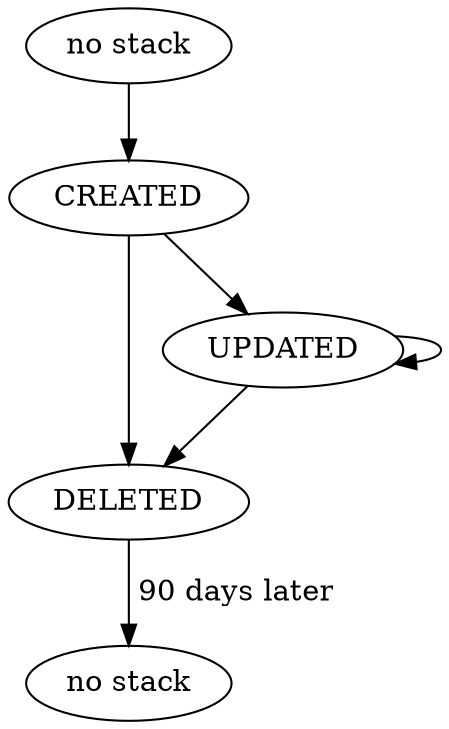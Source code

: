 digraph toplevel {

  before_existence [ label="no stack" ]
  after_existence [ label="no stack" ]

  CREATED
  DELETED
  UPDATED

  before_existence ->  CREATED

  CREATED -> UPDATED
  UPDATED -> UPDATED

  UPDATED -> DELETED

  CREATED -> DELETED
  DELETED -> after_existence [ label=" 90 days later" ]

}
// # vi: set sw=2 et ai :
